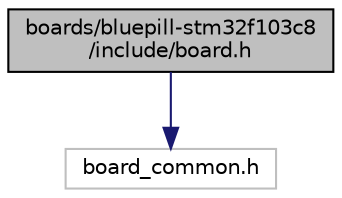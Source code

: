 digraph "boards/bluepill-stm32f103c8/include/board.h"
{
 // LATEX_PDF_SIZE
  edge [fontname="Helvetica",fontsize="10",labelfontname="Helvetica",labelfontsize="10"];
  node [fontname="Helvetica",fontsize="10",shape=record];
  Node1 [label="boards/bluepill-stm32f103c8\l/include/board.h",height=0.2,width=0.4,color="black", fillcolor="grey75", style="filled", fontcolor="black",tooltip="This board can be bought very cheaply on sides like eBay or AliExpress."];
  Node1 -> Node2 [color="midnightblue",fontsize="10",style="solid",fontname="Helvetica"];
  Node2 [label="board_common.h",height=0.2,width=0.4,color="grey75", fillcolor="white", style="filled",tooltip=" "];
}

